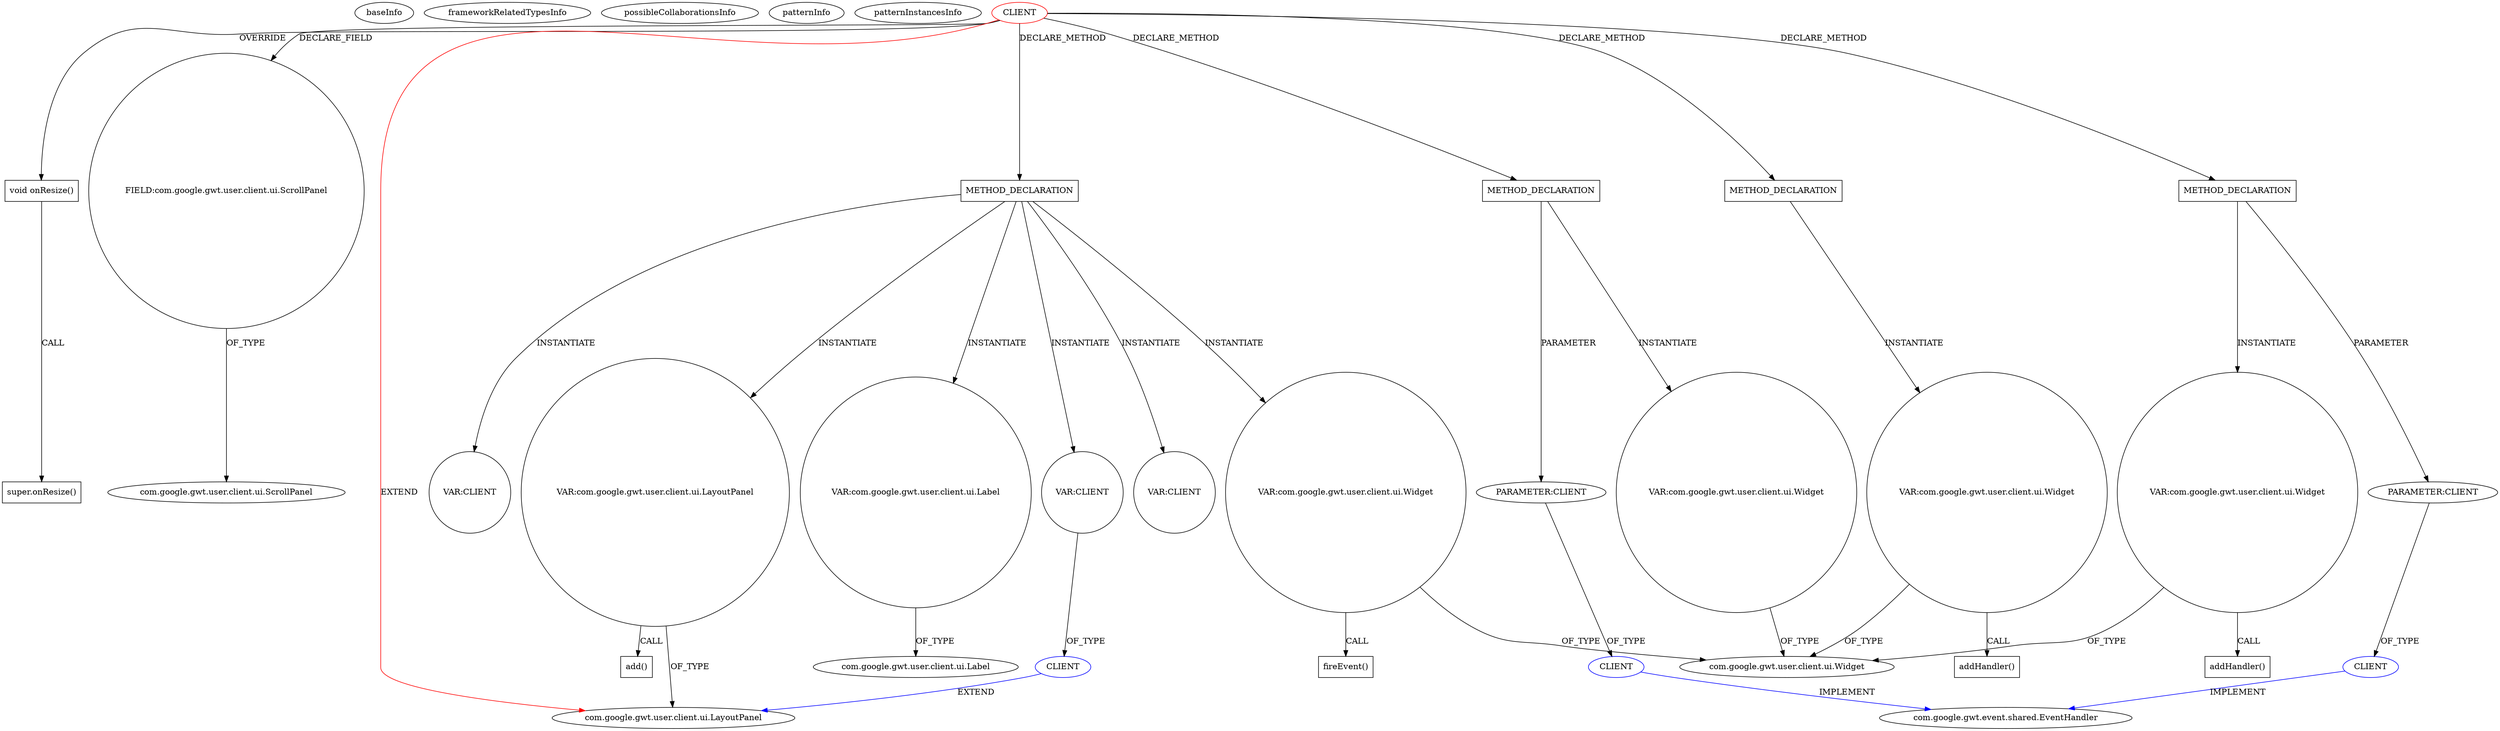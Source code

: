 digraph {
baseInfo[graphId=1796,category="pattern",isAnonymous=false,possibleRelation=true]
frameworkRelatedTypesInfo[0="com.google.gwt.user.client.ui.LayoutPanel"]
possibleCollaborationsInfo[0="1796~INSTANTIATION-CLIENT_METHOD_DECLARATION-~com.google.gwt.user.client.ui.LayoutPanel ~com.google.gwt.user.client.ui.LayoutPanel ~false~false",1="1796~PARAMETER_TYPE_DECLARATION-CLIENT_METHOD_DECLARATION-~com.google.gwt.user.client.ui.LayoutPanel ~com.google.gwt.event.shared.EventHandler ~false~false",2="1796~PARAMETER_TYPE_DECLARATION-CLIENT_METHOD_DECLARATION-~com.google.gwt.user.client.ui.LayoutPanel ~com.google.gwt.event.shared.EventHandler ~false~false"]
patternInfo[frequency=2.0,patternRootClient=0]
patternInstancesInfo[0="lambourg-WebGallery~/lambourg-WebGallery/WebGallery-master/client/src/com/lambourg/webgallery/client/folderview/FolderView.java~FolderView~3530",1="lambourg-WebGallery~/lambourg-WebGallery/WebGallery-master/client/src/com/lambourg/webgallery/client/folderview/Thumbnails.java~Thumbnails~3520"]
24[label="super.onResize()",vertexType="SUPER_CALL",isFrameworkType=false,shape=box]
23[label="void onResize()",vertexType="OVERRIDING_METHOD_DECLARATION",isFrameworkType=false,shape=box]
0[label="CLIENT",vertexType="ROOT_CLIENT_CLASS_DECLARATION",isFrameworkType=false,color=red]
14[label="FIELD:com.google.gwt.user.client.ui.ScrollPanel",vertexType="FIELD_DECLARATION",isFrameworkType=false,shape=circle]
71[label="METHOD_DECLARATION",vertexType="CLIENT_METHOD_DECLARATION",isFrameworkType=false,shape=box]
98[label="VAR:com.google.gwt.user.client.ui.LayoutPanel",vertexType="VARIABLE_EXPRESION",isFrameworkType=false,shape=circle]
99[label="add()",vertexType="INSIDE_CALL",isFrameworkType=false,shape=box]
83[label="VAR:CLIENT",vertexType="VARIABLE_EXPRESION",isFrameworkType=false,shape=circle]
96[label="VAR:CLIENT",vertexType="VARIABLE_EXPRESION",isFrameworkType=false,shape=circle]
121[label="VAR:com.google.gwt.user.client.ui.Widget",vertexType="VARIABLE_EXPRESION",isFrameworkType=false,shape=circle]
85[label="VAR:com.google.gwt.user.client.ui.Label",vertexType="VARIABLE_EXPRESION",isFrameworkType=false,shape=circle]
8[label="com.google.gwt.user.client.ui.Label",vertexType="FRAMEWORK_CLASS_TYPE",isFrameworkType=false]
1[label="com.google.gwt.user.client.ui.LayoutPanel",vertexType="FRAMEWORK_CLASS_TYPE",isFrameworkType=false]
5[label="com.google.gwt.user.client.ui.Widget",vertexType="FRAMEWORK_CLASS_TYPE",isFrameworkType=false]
160[label="VAR:com.google.gwt.user.client.ui.Widget",vertexType="VARIABLE_EXPRESION",isFrameworkType=false,shape=circle]
161[label="addHandler()",vertexType="INSIDE_CALL",isFrameworkType=false,shape=box]
144[label="VAR:com.google.gwt.user.client.ui.Widget",vertexType="VARIABLE_EXPRESION",isFrameworkType=false,shape=circle]
145[label="addHandler()",vertexType="INSIDE_CALL",isFrameworkType=false,shape=box]
152[label="VAR:com.google.gwt.user.client.ui.Widget",vertexType="VARIABLE_EXPRESION",isFrameworkType=false,shape=circle]
17[label="CLIENT",vertexType="REFERENCE_CLIENT_CLASS_DECLARATION",isFrameworkType=false,color=blue]
15[label="com.google.gwt.user.client.ui.ScrollPanel",vertexType="FRAMEWORK_CLASS_TYPE",isFrameworkType=false]
147[label="METHOD_DECLARATION",vertexType="CLIENT_METHOD_DECLARATION",isFrameworkType=false,shape=box]
76[label="VAR:CLIENT",vertexType="VARIABLE_EXPRESION",isFrameworkType=false,shape=circle]
155[label="METHOD_DECLARATION",vertexType="CLIENT_METHOD_DECLARATION",isFrameworkType=false,shape=box]
149[label="PARAMETER:CLIENT",vertexType="PARAMETER_DECLARATION",isFrameworkType=false]
150[label="CLIENT",vertexType="REFERENCE_CLIENT_CLASS_DECLARATION",isFrameworkType=false,color=blue]
113[label="com.google.gwt.event.shared.EventHandler",vertexType="FRAMEWORK_INTERFACE_TYPE",isFrameworkType=false]
158[label="CLIENT",vertexType="REFERENCE_CLIENT_CLASS_DECLARATION",isFrameworkType=false,color=blue]
139[label="METHOD_DECLARATION",vertexType="CLIENT_METHOD_DECLARATION",isFrameworkType=false,shape=box]
157[label="PARAMETER:CLIENT",vertexType="PARAMETER_DECLARATION",isFrameworkType=false]
122[label="fireEvent()",vertexType="INSIDE_CALL",isFrameworkType=false,shape=box]
144->145[label="CALL"]
71->83[label="INSTANTIATE"]
71->85[label="INSTANTIATE"]
157->158[label="OF_TYPE"]
0->1[label="EXTEND",color=red]
0->23[label="OVERRIDE"]
71->76[label="INSTANTIATE"]
0->139[label="DECLARE_METHOD"]
155->160[label="INSTANTIATE"]
0->71[label="DECLARE_METHOD"]
71->98[label="INSTANTIATE"]
144->5[label="OF_TYPE"]
14->15[label="OF_TYPE"]
147->149[label="PARAMETER"]
160->161[label="CALL"]
17->1[label="EXTEND",color=blue]
150->113[label="IMPLEMENT",color=blue]
71->121[label="INSTANTIATE"]
121->5[label="OF_TYPE"]
139->144[label="INSTANTIATE"]
147->152[label="INSTANTIATE"]
149->150[label="OF_TYPE"]
158->113[label="IMPLEMENT",color=blue]
121->122[label="CALL"]
0->14[label="DECLARE_FIELD"]
0->155[label="DECLARE_METHOD"]
160->5[label="OF_TYPE"]
98->99[label="CALL"]
23->24[label="CALL"]
155->157[label="PARAMETER"]
0->147[label="DECLARE_METHOD"]
96->17[label="OF_TYPE"]
152->5[label="OF_TYPE"]
98->1[label="OF_TYPE"]
71->96[label="INSTANTIATE"]
85->8[label="OF_TYPE"]
}
